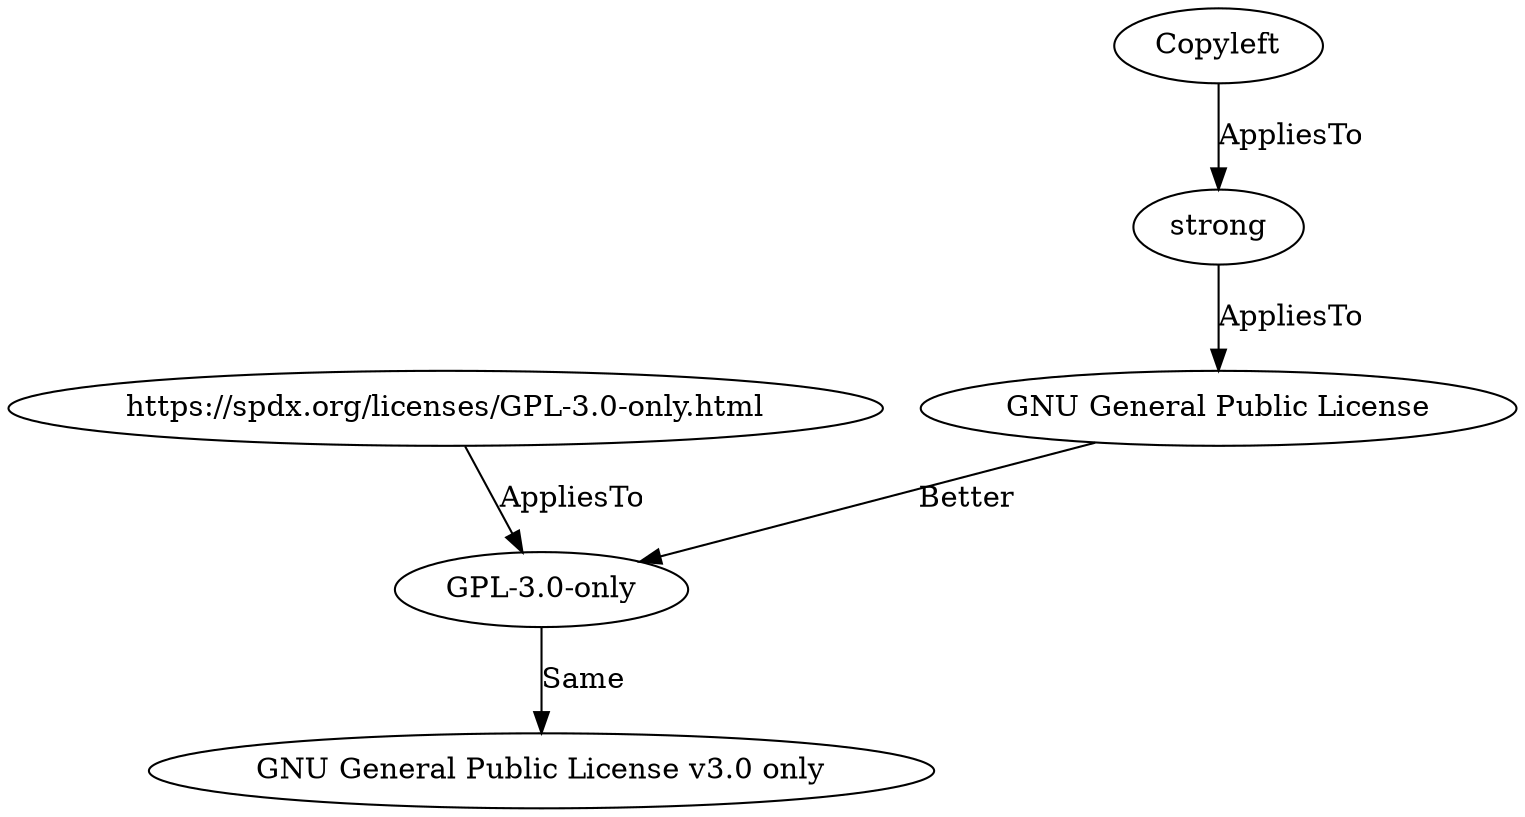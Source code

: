 digraph {
    22 [ label = "GNU General Public License v3.0 only" ]
    23 [ label = "GPL-3.0-only" ]
    24 [ label = "https://spdx.org/licenses/GPL-3.0-only.html" ]
    28 [ label = "GNU General Public License" ]
    36 [ label = "strong" ]
    193 [ label = "Copyleft" ]
    23 -> 22 [ label = "Same" ]
    24 -> 23 [ label = "AppliesTo" ]
    28 -> 23 [ label = "Better" ]
    36 -> 28 [ label = "AppliesTo" ]
    193 -> 36 [ label = "AppliesTo" ]
}
